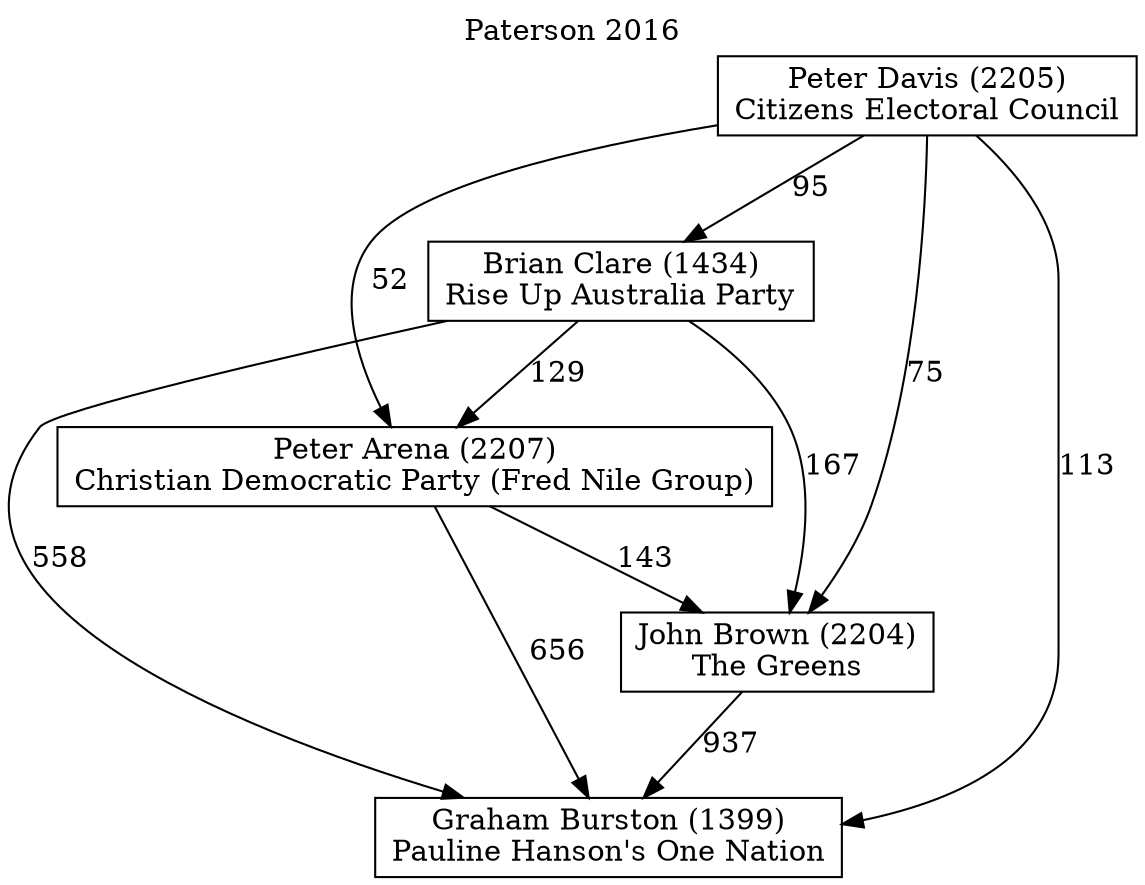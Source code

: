 // House preference flow
digraph "Graham Burston (1399)_Paterson_2016" {
	graph [label="Paterson 2016" labelloc=t mclimit=10]
	node [shape=box]
	"Graham Burston (1399)" [label="Graham Burston (1399)
Pauline Hanson's One Nation"]
	"John Brown (2204)" [label="John Brown (2204)
The Greens"]
	"Peter Arena (2207)" [label="Peter Arena (2207)
Christian Democratic Party (Fred Nile Group)"]
	"Brian Clare (1434)" [label="Brian Clare (1434)
Rise Up Australia Party"]
	"Peter Davis (2205)" [label="Peter Davis (2205)
Citizens Electoral Council"]
	"John Brown (2204)" -> "Graham Burston (1399)" [label=937]
	"Peter Arena (2207)" -> "John Brown (2204)" [label=143]
	"Brian Clare (1434)" -> "Peter Arena (2207)" [label=129]
	"Peter Davis (2205)" -> "Brian Clare (1434)" [label=95]
	"Peter Arena (2207)" -> "Graham Burston (1399)" [label=656]
	"Brian Clare (1434)" -> "Graham Burston (1399)" [label=558]
	"Peter Davis (2205)" -> "Graham Burston (1399)" [label=113]
	"Peter Davis (2205)" -> "Peter Arena (2207)" [label=52]
	"Brian Clare (1434)" -> "John Brown (2204)" [label=167]
	"Peter Davis (2205)" -> "John Brown (2204)" [label=75]
}
